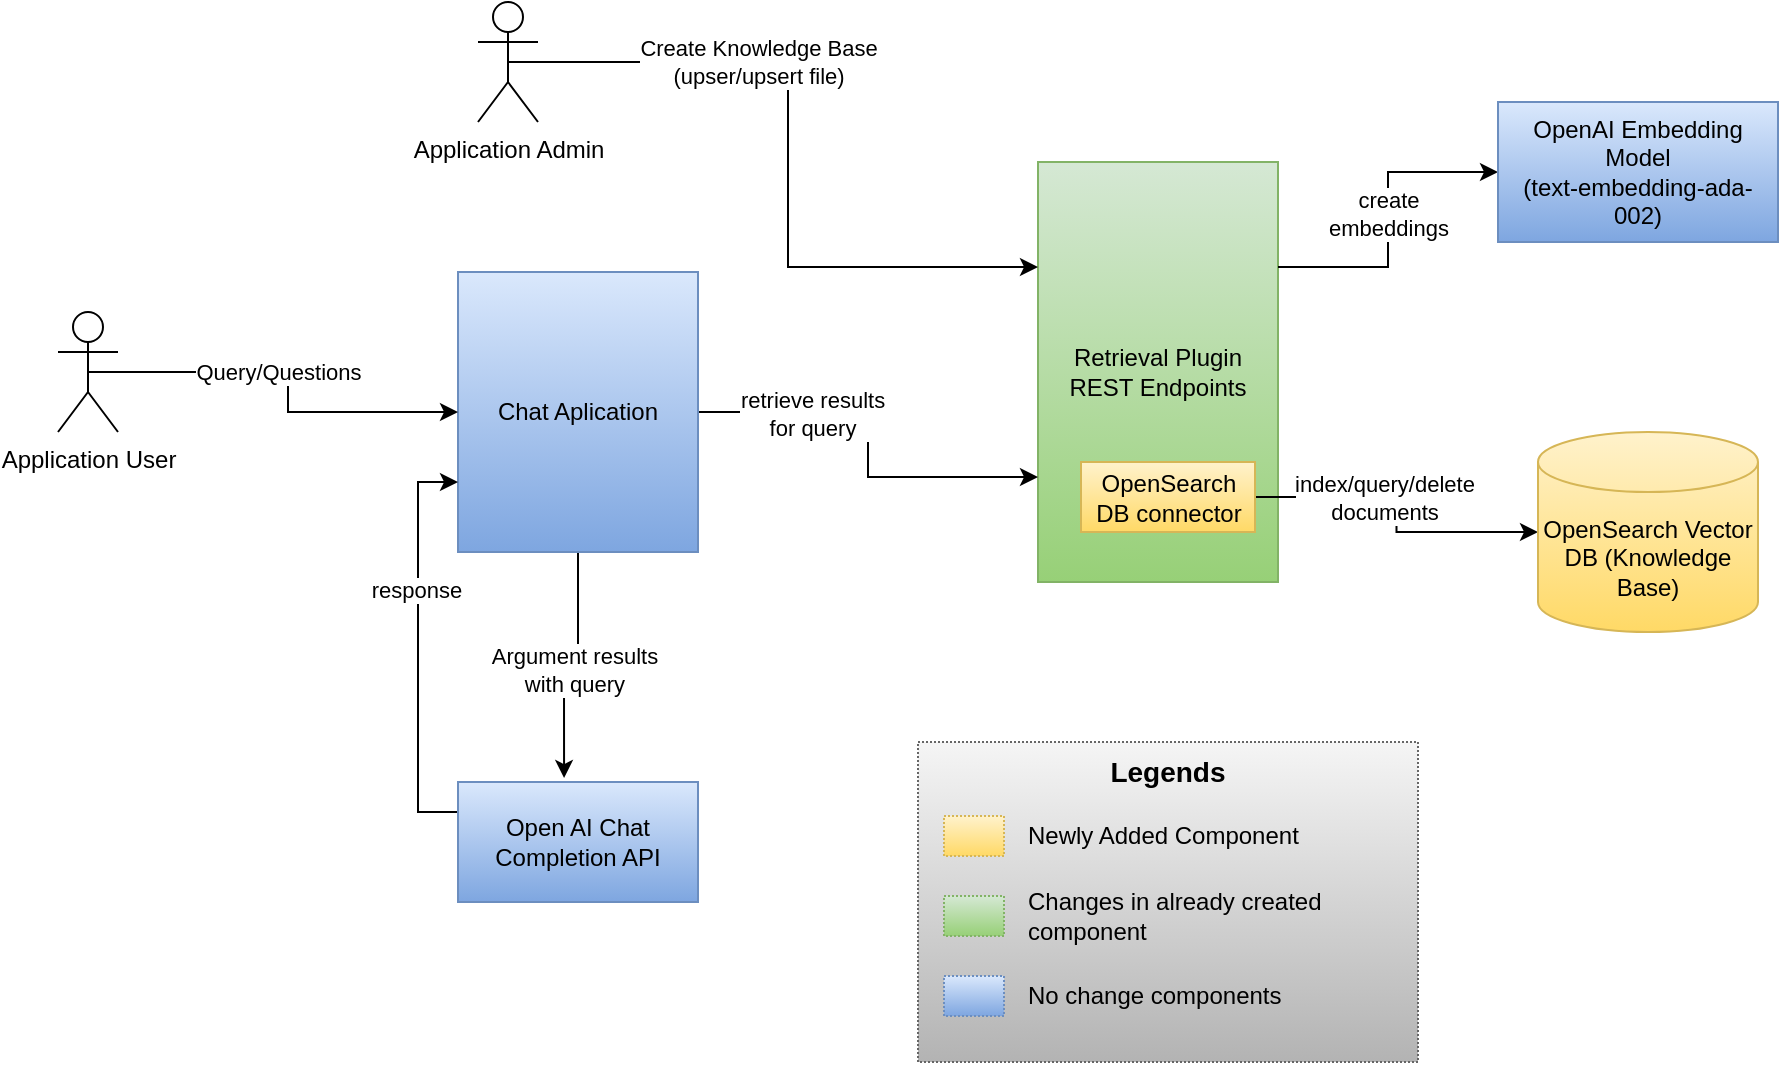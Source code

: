 <mxfile version="21.1.4" type="github" pages="2">
  <diagram id="OTWBPmGT2mkbnGXQPJGu" name="Page-1">
    <mxGraphModel dx="2284" dy="772" grid="1" gridSize="10" guides="1" tooltips="1" connect="1" arrows="1" fold="1" page="1" pageScale="1" pageWidth="850" pageHeight="1100" math="0" shadow="0">
      <root>
        <mxCell id="0" />
        <mxCell id="1" parent="0" />
        <mxCell id="v2_8lzb0Q4B1R9M_pPQn-1" value="Retrieval Plugin REST Endpoints" style="rounded=0;whiteSpace=wrap;html=1;fillColor=#d5e8d4;strokeColor=#82b366;gradientColor=#97d077;" parent="1" vertex="1">
          <mxGeometry x="280" y="100" width="120" height="210" as="geometry" />
        </mxCell>
        <mxCell id="v2_8lzb0Q4B1R9M_pPQn-11" style="edgeStyle=orthogonalEdgeStyle;rounded=0;orthogonalLoop=1;jettySize=auto;html=1;exitX=1;exitY=0.25;exitDx=0;exitDy=0;" parent="1" source="v2_8lzb0Q4B1R9M_pPQn-1" target="v2_8lzb0Q4B1R9M_pPQn-2" edge="1">
          <mxGeometry relative="1" as="geometry" />
        </mxCell>
        <mxCell id="v2_8lzb0Q4B1R9M_pPQn-14" value="create&lt;br&gt;embeddings" style="edgeLabel;html=1;align=center;verticalAlign=middle;resizable=0;points=[];" parent="v2_8lzb0Q4B1R9M_pPQn-11" vertex="1" connectable="0">
          <mxGeometry x="0.054" relative="1" as="geometry">
            <mxPoint y="1" as="offset" />
          </mxGeometry>
        </mxCell>
        <mxCell id="v2_8lzb0Q4B1R9M_pPQn-12" style="edgeStyle=orthogonalEdgeStyle;rounded=0;orthogonalLoop=1;jettySize=auto;html=1;exitX=1;exitY=0.5;exitDx=0;exitDy=0;entryX=0;entryY=0.5;entryDx=0;entryDy=0;entryPerimeter=0;" parent="1" source="v2_8lzb0Q4B1R9M_pPQn-22" target="f5BD6x5yxC-e47OayBs4-9" edge="1">
          <mxGeometry relative="1" as="geometry">
            <mxPoint x="620" y="310" as="targetPoint" />
          </mxGeometry>
        </mxCell>
        <mxCell id="v2_8lzb0Q4B1R9M_pPQn-13" value="index/query/delete&lt;br&gt;documents" style="edgeLabel;html=1;align=center;verticalAlign=middle;resizable=0;points=[];" parent="v2_8lzb0Q4B1R9M_pPQn-12" vertex="1" connectable="0">
          <mxGeometry x="-0.407" y="2" relative="1" as="geometry">
            <mxPoint x="17" y="2" as="offset" />
          </mxGeometry>
        </mxCell>
        <mxCell id="v2_8lzb0Q4B1R9M_pPQn-2" value="OpenAI Embedding Model&lt;br&gt;(text-embedding-ada-002&lt;span style=&quot;background-color: initial;&quot;&gt;)&lt;/span&gt;" style="rounded=0;whiteSpace=wrap;html=1;fillColor=#dae8fc;gradientColor=#7ea6e0;strokeColor=#6c8ebf;" parent="1" vertex="1">
          <mxGeometry x="510" y="70" width="140" height="70" as="geometry" />
        </mxCell>
        <mxCell id="v2_8lzb0Q4B1R9M_pPQn-6" style="edgeStyle=orthogonalEdgeStyle;rounded=0;orthogonalLoop=1;jettySize=auto;html=1;entryX=0;entryY=0.75;entryDx=0;entryDy=0;" parent="1" source="f5BD6x5yxC-e47OayBs4-1" target="v2_8lzb0Q4B1R9M_pPQn-1" edge="1">
          <mxGeometry relative="1" as="geometry">
            <mxPoint x="115" y="205" as="sourcePoint" />
          </mxGeometry>
        </mxCell>
        <mxCell id="v2_8lzb0Q4B1R9M_pPQn-9" value="retrieve results&lt;br&gt;for query" style="edgeLabel;html=1;align=center;verticalAlign=middle;resizable=0;points=[];" parent="v2_8lzb0Q4B1R9M_pPQn-6" vertex="1" connectable="0">
          <mxGeometry x="0.541" y="-2" relative="1" as="geometry">
            <mxPoint x="-67" y="-34" as="offset" />
          </mxGeometry>
        </mxCell>
        <mxCell id="v2_8lzb0Q4B1R9M_pPQn-15" value="&lt;b&gt;&lt;font style=&quot;font-size: 14px;&quot;&gt;Legends&lt;/font&gt;&lt;/b&gt;" style="rounded=0;whiteSpace=wrap;html=1;dashed=1;dashPattern=1 1;fontSize=12;verticalAlign=top;fillColor=#f5f5f5;strokeColor=#666666;gradientColor=#b3b3b3;" parent="1" vertex="1">
          <mxGeometry x="220" y="390" width="250" height="160" as="geometry" />
        </mxCell>
        <mxCell id="v2_8lzb0Q4B1R9M_pPQn-16" value="" style="rounded=0;whiteSpace=wrap;html=1;dashed=1;dashPattern=1 1;fontSize=12;fillColor=#fff2cc;strokeColor=#d6b656;gradientColor=#ffd966;" parent="1" vertex="1">
          <mxGeometry x="233" y="427" width="30" height="20" as="geometry" />
        </mxCell>
        <mxCell id="v2_8lzb0Q4B1R9M_pPQn-17" value="Newly Added Component" style="text;html=1;strokeColor=none;fillColor=none;align=left;verticalAlign=middle;whiteSpace=wrap;rounded=0;dashed=1;dashPattern=1 1;fontSize=12;" parent="1" vertex="1">
          <mxGeometry x="273" y="422" width="170" height="30" as="geometry" />
        </mxCell>
        <mxCell id="v2_8lzb0Q4B1R9M_pPQn-18" value="" style="rounded=0;whiteSpace=wrap;html=1;dashed=1;dashPattern=1 1;fontSize=12;fillColor=#d5e8d4;strokeColor=#82b366;gradientColor=#97d077;" parent="1" vertex="1">
          <mxGeometry x="233" y="467" width="30" height="20" as="geometry" />
        </mxCell>
        <mxCell id="v2_8lzb0Q4B1R9M_pPQn-19" value="Changes in already created component" style="text;html=1;strokeColor=none;fillColor=none;align=left;verticalAlign=middle;whiteSpace=wrap;rounded=0;dashed=1;dashPattern=1 1;fontSize=12;" parent="1" vertex="1">
          <mxGeometry x="273" y="462" width="170" height="30" as="geometry" />
        </mxCell>
        <mxCell id="v2_8lzb0Q4B1R9M_pPQn-20" value="" style="rounded=0;whiteSpace=wrap;html=1;dashed=1;dashPattern=1 1;fontSize=12;fillColor=#dae8fc;strokeColor=#6c8ebf;gradientColor=#7ea6e0;" parent="1" vertex="1">
          <mxGeometry x="233" y="507" width="30" height="20" as="geometry" />
        </mxCell>
        <mxCell id="v2_8lzb0Q4B1R9M_pPQn-21" value="No change components" style="text;html=1;strokeColor=none;fillColor=none;align=left;verticalAlign=middle;whiteSpace=wrap;rounded=0;dashed=1;dashPattern=1 1;fontSize=12;" parent="1" vertex="1">
          <mxGeometry x="273" y="502" width="170" height="30" as="geometry" />
        </mxCell>
        <mxCell id="v2_8lzb0Q4B1R9M_pPQn-22" value="OpenSearch DB connector" style="rounded=0;whiteSpace=wrap;html=1;fillColor=#fff2cc;gradientColor=#ffd966;strokeColor=#d6b656;" parent="1" vertex="1">
          <mxGeometry x="301.5" y="250" width="87" height="35" as="geometry" />
        </mxCell>
        <mxCell id="f5BD6x5yxC-e47OayBs4-4" style="edgeStyle=orthogonalEdgeStyle;rounded=0;orthogonalLoop=1;jettySize=auto;html=1;exitX=0.5;exitY=1;exitDx=0;exitDy=0;entryX=0.442;entryY=-0.033;entryDx=0;entryDy=0;entryPerimeter=0;" edge="1" parent="1" source="f5BD6x5yxC-e47OayBs4-1" target="f5BD6x5yxC-e47OayBs4-3">
          <mxGeometry relative="1" as="geometry" />
        </mxCell>
        <mxCell id="f5BD6x5yxC-e47OayBs4-5" value="Argument results &lt;br&gt;with query" style="edgeLabel;html=1;align=center;verticalAlign=middle;resizable=0;points=[];" vertex="1" connectable="0" parent="f5BD6x5yxC-e47OayBs4-4">
          <mxGeometry x="0.016" relative="1" as="geometry">
            <mxPoint x="1" y="1" as="offset" />
          </mxGeometry>
        </mxCell>
        <mxCell id="f5BD6x5yxC-e47OayBs4-1" value="Chat Aplication" style="rounded=0;whiteSpace=wrap;html=1;fillColor=#dae8fc;gradientColor=#7ea6e0;strokeColor=#6c8ebf;" vertex="1" parent="1">
          <mxGeometry x="-10" y="155" width="120" height="140" as="geometry" />
        </mxCell>
        <mxCell id="f5BD6x5yxC-e47OayBs4-7" style="edgeStyle=orthogonalEdgeStyle;rounded=0;orthogonalLoop=1;jettySize=auto;html=1;exitX=0.5;exitY=0.5;exitDx=0;exitDy=0;exitPerimeter=0;" edge="1" parent="1" source="f5BD6x5yxC-e47OayBs4-2" target="f5BD6x5yxC-e47OayBs4-1">
          <mxGeometry relative="1" as="geometry" />
        </mxCell>
        <mxCell id="f5BD6x5yxC-e47OayBs4-8" value="Query/Questions" style="edgeLabel;html=1;align=center;verticalAlign=middle;resizable=0;points=[];" vertex="1" connectable="0" parent="f5BD6x5yxC-e47OayBs4-7">
          <mxGeometry x="-0.259" y="1" relative="1" as="geometry">
            <mxPoint x="19" y="1" as="offset" />
          </mxGeometry>
        </mxCell>
        <mxCell id="f5BD6x5yxC-e47OayBs4-2" value="Application User" style="shape=umlActor;verticalLabelPosition=bottom;verticalAlign=top;html=1;outlineConnect=0;" vertex="1" parent="1">
          <mxGeometry x="-210" y="175" width="30" height="60" as="geometry" />
        </mxCell>
        <mxCell id="f5BD6x5yxC-e47OayBs4-6" style="edgeStyle=orthogonalEdgeStyle;rounded=0;orthogonalLoop=1;jettySize=auto;html=1;exitX=0;exitY=0.25;exitDx=0;exitDy=0;entryX=0;entryY=0.75;entryDx=0;entryDy=0;" edge="1" parent="1" source="f5BD6x5yxC-e47OayBs4-3" target="f5BD6x5yxC-e47OayBs4-1">
          <mxGeometry relative="1" as="geometry" />
        </mxCell>
        <mxCell id="f5BD6x5yxC-e47OayBs4-13" value="response" style="edgeLabel;html=1;align=center;verticalAlign=middle;resizable=0;points=[];" vertex="1" connectable="0" parent="f5BD6x5yxC-e47OayBs4-6">
          <mxGeometry x="0.284" y="1" relative="1" as="geometry">
            <mxPoint as="offset" />
          </mxGeometry>
        </mxCell>
        <mxCell id="f5BD6x5yxC-e47OayBs4-3" value="Open AI Chat Completion API" style="rounded=0;whiteSpace=wrap;html=1;fillColor=#dae8fc;gradientColor=#7ea6e0;strokeColor=#6c8ebf;" vertex="1" parent="1">
          <mxGeometry x="-10" y="410" width="120" height="60" as="geometry" />
        </mxCell>
        <mxCell id="f5BD6x5yxC-e47OayBs4-9" value="OpenSearch Vector DB (Knowledge Base)" style="shape=cylinder3;whiteSpace=wrap;html=1;boundedLbl=1;backgroundOutline=1;size=15;fillColor=#fff2cc;strokeColor=#d6b656;gradientColor=#ffd966;" vertex="1" parent="1">
          <mxGeometry x="530" y="235" width="110" height="100" as="geometry" />
        </mxCell>
        <mxCell id="f5BD6x5yxC-e47OayBs4-11" style="edgeStyle=orthogonalEdgeStyle;rounded=0;orthogonalLoop=1;jettySize=auto;html=1;exitX=0.5;exitY=0.5;exitDx=0;exitDy=0;exitPerimeter=0;entryX=0;entryY=0.25;entryDx=0;entryDy=0;" edge="1" parent="1" source="f5BD6x5yxC-e47OayBs4-10" target="v2_8lzb0Q4B1R9M_pPQn-1">
          <mxGeometry relative="1" as="geometry" />
        </mxCell>
        <mxCell id="f5BD6x5yxC-e47OayBs4-12" value="Create Knowledge Base&lt;br&gt;(upser/upsert file)" style="edgeLabel;html=1;align=center;verticalAlign=middle;resizable=0;points=[];" vertex="1" connectable="0" parent="f5BD6x5yxC-e47OayBs4-11">
          <mxGeometry x="-0.319" relative="1" as="geometry">
            <mxPoint as="offset" />
          </mxGeometry>
        </mxCell>
        <mxCell id="f5BD6x5yxC-e47OayBs4-10" value="Application Admin" style="shape=umlActor;verticalLabelPosition=bottom;verticalAlign=top;html=1;outlineConnect=0;" vertex="1" parent="1">
          <mxGeometry y="20" width="30" height="60" as="geometry" />
        </mxCell>
      </root>
    </mxGraphModel>
  </diagram>
  <diagram id="6ukQmABIN2io6i7MJJ2X" name="Page-2">
    <mxGraphModel dx="1434" dy="715" grid="1" gridSize="10" guides="1" tooltips="1" connect="1" arrows="1" fold="1" page="1" pageScale="1" pageWidth="850" pageHeight="1100" math="0" shadow="0">
      <root>
        <mxCell id="0" />
        <mxCell id="1" parent="0" />
        <mxCell id="n2oKB4tU9eQ9gqRYAK6W-1" value="" style="ellipse;whiteSpace=wrap;html=1;aspect=fixed;fillColor=#d5e8d4;gradientColor=#97d077;strokeColor=#82b366;" vertex="1" parent="1">
          <mxGeometry x="253" y="100" width="500" height="500" as="geometry" />
        </mxCell>
        <mxCell id="n2oKB4tU9eQ9gqRYAK6W-2" value="" style="ellipse;whiteSpace=wrap;html=1;aspect=fixed;fillColor=#fff2cc;gradientColor=#ffd966;strokeColor=#d6b656;" vertex="1" parent="1">
          <mxGeometry x="310" y="160" width="380" height="380" as="geometry" />
        </mxCell>
        <mxCell id="n2oKB4tU9eQ9gqRYAK6W-3" value="" style="ellipse;whiteSpace=wrap;html=1;aspect=fixed;fillColor=#f8cecc;gradientColor=#ea6b66;strokeColor=#b85450;" vertex="1" parent="1">
          <mxGeometry x="380" y="240" width="240" height="240" as="geometry" />
        </mxCell>
        <mxCell id="n2oKB4tU9eQ9gqRYAK6W-4" value="&lt;font style=&quot;font-size: 15px;&quot;&gt;Applications&lt;/font&gt;" style="text;html=1;strokeColor=none;fillColor=none;align=center;verticalAlign=middle;whiteSpace=wrap;rounded=0;" vertex="1" parent="1">
          <mxGeometry x="457.5" y="120" width="85" height="30" as="geometry" />
        </mxCell>
        <mxCell id="n2oKB4tU9eQ9gqRYAK6W-5" value="&lt;font style=&quot;font-size: 15px;&quot;&gt;AI tools (Langchain/ ChatGPT plugin)&lt;/font&gt;" style="text;html=1;strokeColor=none;fillColor=none;align=center;verticalAlign=middle;whiteSpace=wrap;rounded=0;" vertex="1" parent="1">
          <mxGeometry x="373" y="200" width="260" height="30" as="geometry" />
        </mxCell>
        <mxCell id="n2oKB4tU9eQ9gqRYAK6W-6" value="&lt;b&gt;OpenSearch&lt;br&gt;Vector DB&lt;/b&gt;" style="shape=cylinder3;whiteSpace=wrap;html=1;boundedLbl=1;backgroundOutline=1;size=15;fillColor=#fad9d5;strokeColor=#ae4132;strokeWidth=2;" vertex="1" parent="1">
          <mxGeometry x="394" y="310" width="78" height="80" as="geometry" />
        </mxCell>
        <mxCell id="n2oKB4tU9eQ9gqRYAK6W-8" value="LLM" style="shape=parallelogram;perimeter=parallelogramPerimeter;whiteSpace=wrap;html=1;fixedSize=1;fillColor=#fad9d5;strokeColor=#ae4132;" vertex="1" parent="1">
          <mxGeometry x="486" y="320" width="120" height="60" as="geometry" />
        </mxCell>
        <mxCell id="n2oKB4tU9eQ9gqRYAK6W-13" style="edgeStyle=orthogonalEdgeStyle;rounded=0;orthogonalLoop=1;jettySize=auto;html=1;exitX=0.5;exitY=0.5;exitDx=0;exitDy=0;exitPerimeter=0;" edge="1" parent="1" source="n2oKB4tU9eQ9gqRYAK6W-9" target="n2oKB4tU9eQ9gqRYAK6W-1">
          <mxGeometry relative="1" as="geometry" />
        </mxCell>
        <mxCell id="n2oKB4tU9eQ9gqRYAK6W-9" value="&lt;font style=&quot;font-size: 15px;&quot;&gt;User&lt;/font&gt;" style="shape=umlActor;verticalLabelPosition=bottom;verticalAlign=top;html=1;outlineConnect=0;" vertex="1" parent="1">
          <mxGeometry x="40" y="320" width="30" height="60" as="geometry" />
        </mxCell>
        <mxCell id="CCv-_H_iDLUY_1PC4YO1-1" value="&lt;b&gt;&lt;font style=&quot;font-size: 14px;&quot;&gt;Legends&lt;/font&gt;&lt;/b&gt;" style="rounded=0;whiteSpace=wrap;html=1;dashed=1;dashPattern=1 1;fontSize=12;verticalAlign=top;fillColor=#f5f5f5;strokeColor=#666666;gradientColor=#b3b3b3;" vertex="1" parent="1">
          <mxGeometry x="30" y="550" width="250" height="160" as="geometry" />
        </mxCell>
        <mxCell id="CCv-_H_iDLUY_1PC4YO1-2" value="" style="rounded=0;whiteSpace=wrap;html=1;dashed=1;dashPattern=1 1;fontSize=12;fillColor=#f8cecc;strokeColor=#b85450;gradientColor=#ea6b66;" vertex="1" parent="1">
          <mxGeometry x="43" y="587" width="30" height="20" as="geometry" />
        </mxCell>
        <mxCell id="CCv-_H_iDLUY_1PC4YO1-3" value="Core Component" style="text;html=1;strokeColor=none;fillColor=none;align=left;verticalAlign=middle;whiteSpace=wrap;rounded=0;dashed=1;dashPattern=1 1;fontSize=12;" vertex="1" parent="1">
          <mxGeometry x="83" y="582" width="170" height="30" as="geometry" />
        </mxCell>
        <mxCell id="CCv-_H_iDLUY_1PC4YO1-4" value="" style="rounded=0;whiteSpace=wrap;html=1;dashed=1;dashPattern=1 1;fontSize=12;fillColor=#fff2cc;strokeColor=#d6b656;gradientColor=#ffd966;" vertex="1" parent="1">
          <mxGeometry x="43" y="627" width="30" height="20" as="geometry" />
        </mxCell>
        <mxCell id="CCv-_H_iDLUY_1PC4YO1-5" value="AI Tools Layer (Swappable)" style="text;html=1;strokeColor=none;fillColor=none;align=left;verticalAlign=middle;whiteSpace=wrap;rounded=0;dashed=1;dashPattern=1 1;fontSize=12;" vertex="1" parent="1">
          <mxGeometry x="83" y="622" width="170" height="30" as="geometry" />
        </mxCell>
        <mxCell id="CCv-_H_iDLUY_1PC4YO1-6" value="" style="rounded=0;whiteSpace=wrap;html=1;dashed=1;dashPattern=1 1;fontSize=12;fillColor=#d5e8d4;strokeColor=#82b366;gradientColor=#97d077;" vertex="1" parent="1">
          <mxGeometry x="43" y="667" width="30" height="20" as="geometry" />
        </mxCell>
        <mxCell id="CCv-_H_iDLUY_1PC4YO1-7" value="Different Customer/Enterprise Applications" style="text;html=1;strokeColor=none;fillColor=none;align=left;verticalAlign=middle;whiteSpace=wrap;rounded=0;dashed=1;dashPattern=1 1;fontSize=12;" vertex="1" parent="1">
          <mxGeometry x="83" y="662" width="170" height="30" as="geometry" />
        </mxCell>
      </root>
    </mxGraphModel>
  </diagram>
</mxfile>
